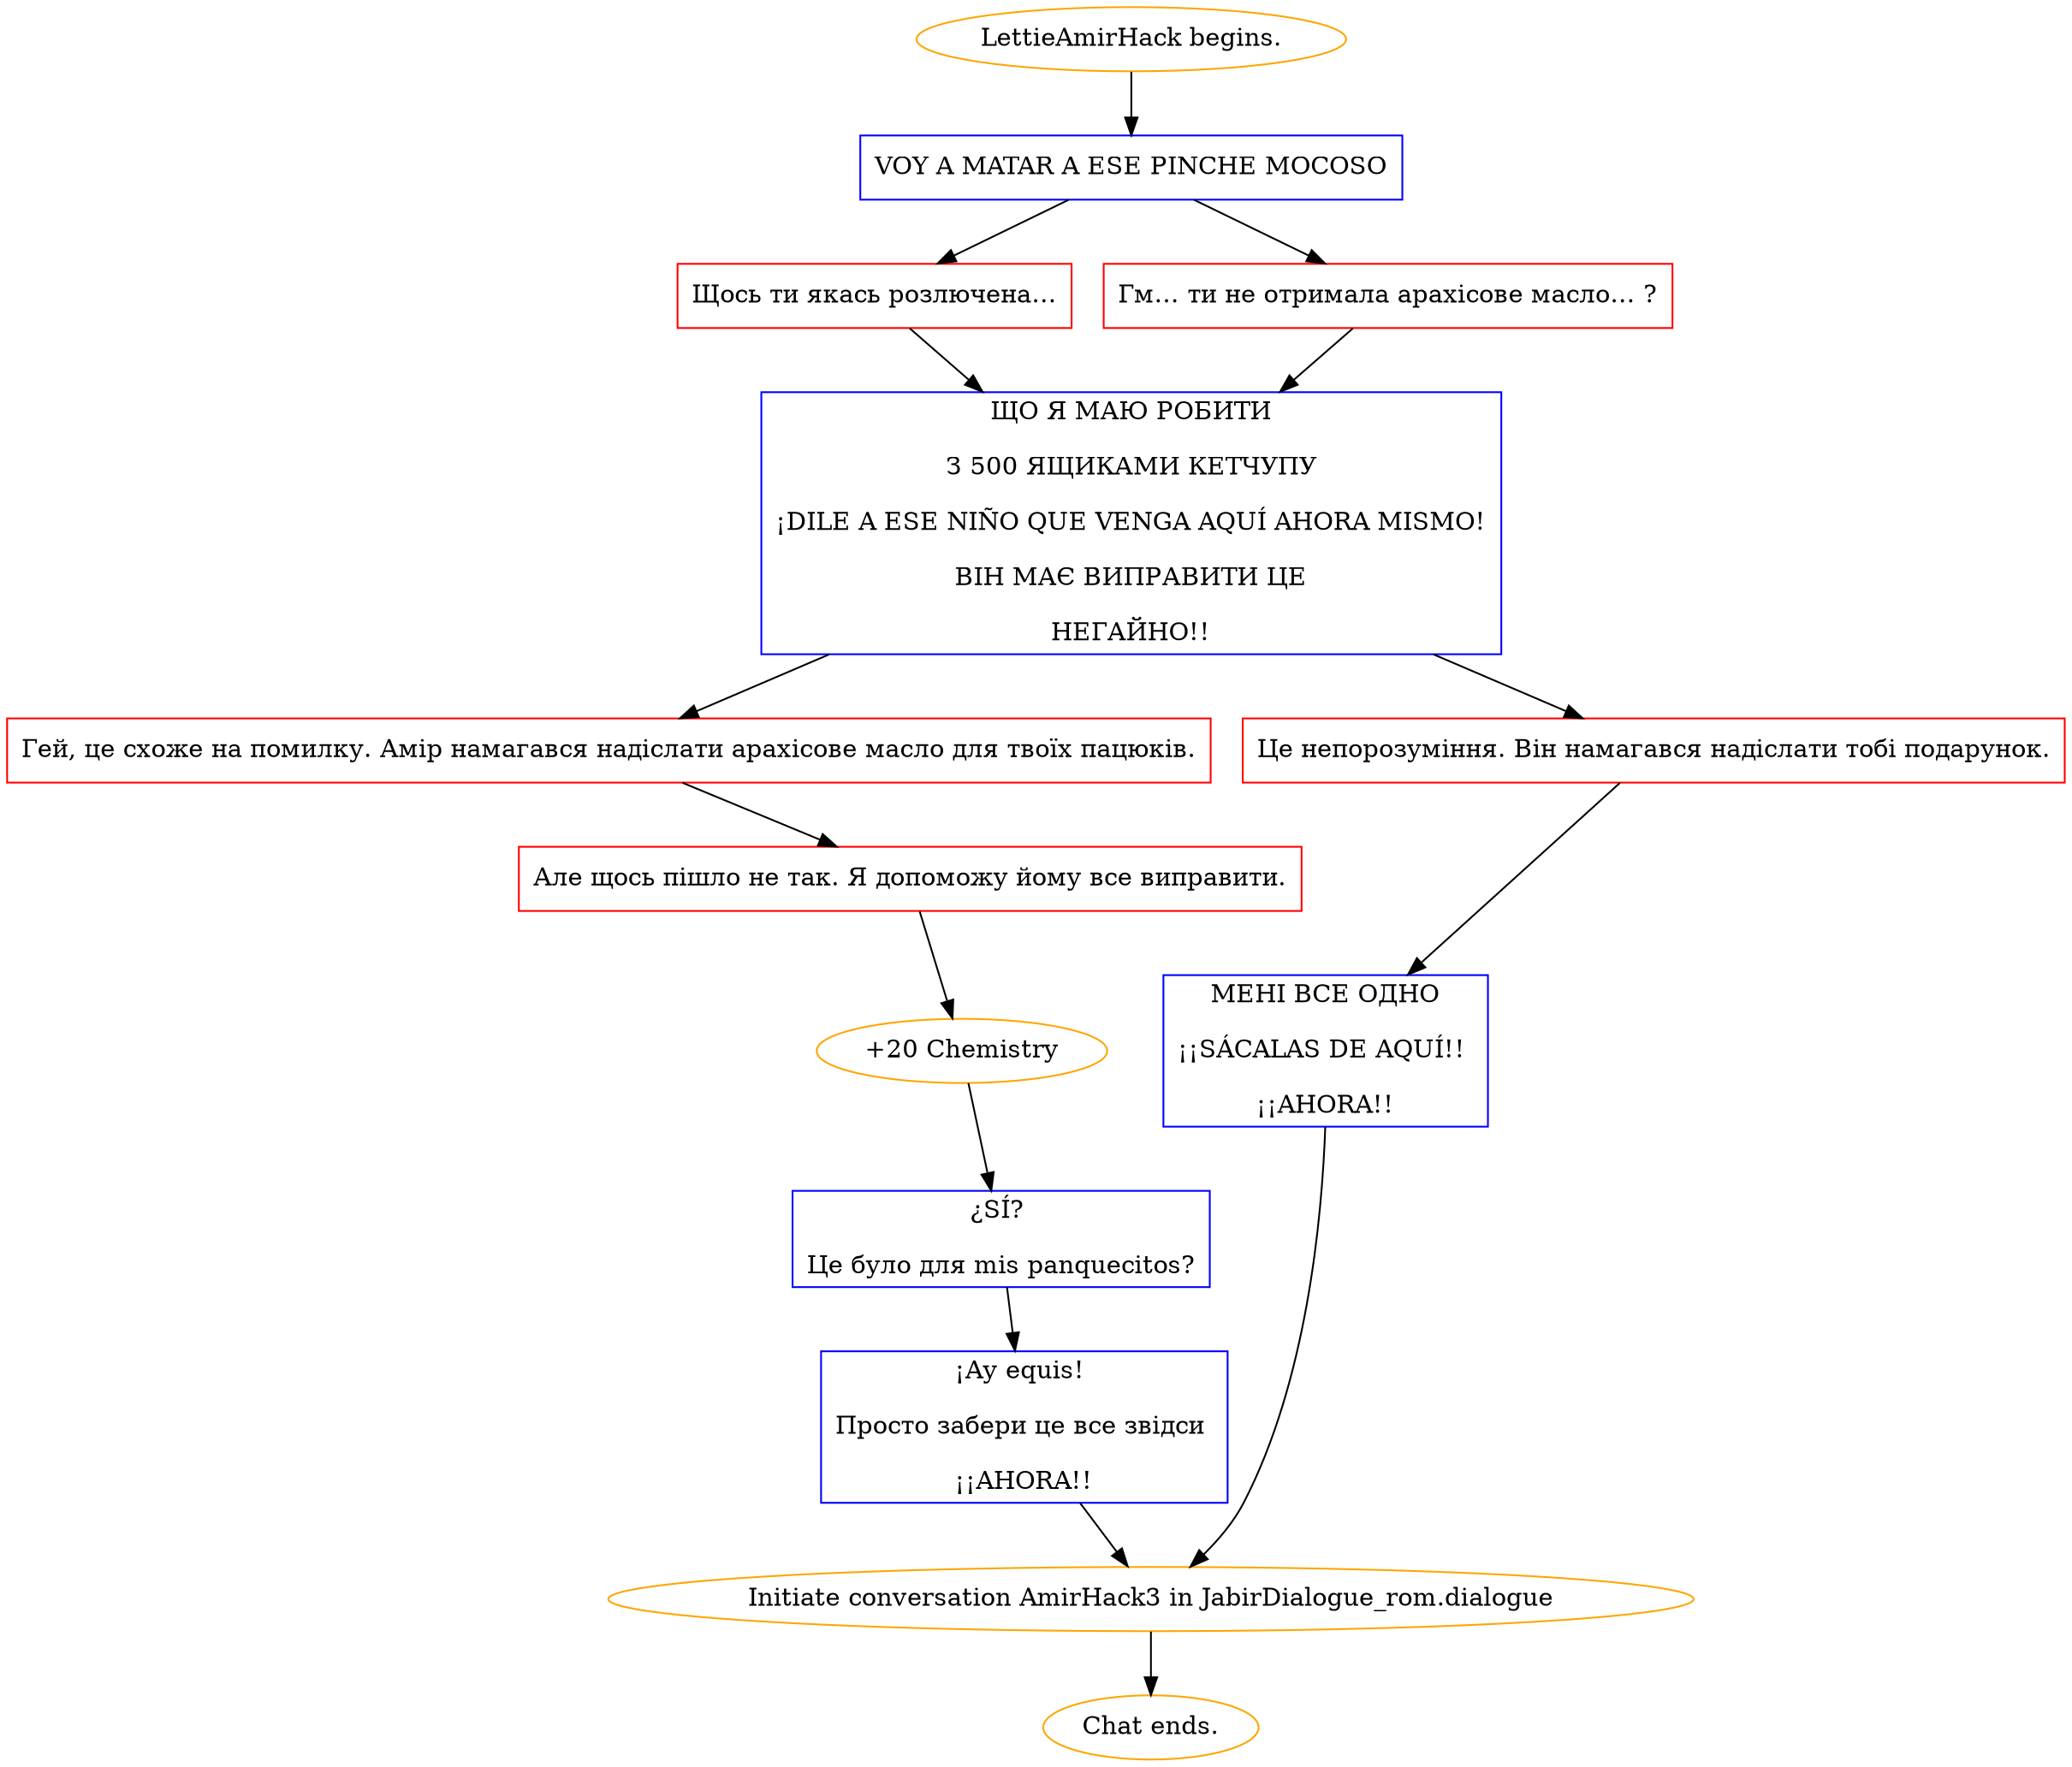 digraph {
	"LettieAmirHack begins." [color=orange];
		"LettieAmirHack begins." -> j2316161106;
	j2316161106 [label="VOY A MATAR A ESE PINCHE MOCOSO",shape=box,color=blue];
		j2316161106 -> j149072727;
		j2316161106 -> j1953550832;
	j149072727 [label="Щось ти якась розлючена…",shape=box,color=red];
		j149072727 -> j3171584988;
	j1953550832 [label="Гм… ти не отримала арахісове масло… ?",shape=box,color=red];
		j1953550832 -> j3171584988;
	j3171584988 [label="ЩО Я МАЮ РОБИТИ
З 500 ЯЩИКАМИ КЕТЧУПУ
¡DILE A ESE NIÑO QUE VENGA AQUÍ AHORA MISMO!
ВІН МАЄ ВИПРАВИТИ ЦЕ
НЕГАЙНО!!",shape=box,color=blue];
		j3171584988 -> j2103012460;
		j3171584988 -> j1696973341;
	j2103012460 [label="Гей, це схоже на помилку. Амір намагався надіслати арахісове масло для твоїх пацюків.",shape=box,color=red];
		j2103012460 -> j1354275069;
	j1696973341 [label="Це непорозуміння. Він намагався надіслати тобі подарунок.",shape=box,color=red];
		j1696973341 -> j3915581986;
	j1354275069 [label="Але щось пішло не так. Я допоможу йому все виправити.",shape=box,color=red];
		j1354275069 -> j206240123;
	j3915581986 [label="МЕНІ ВСЕ ОДНО
¡¡SÁCALAS DE AQUÍ!! 
¡¡AHORA!!",shape=box,color=blue];
		j3915581986 -> "Initiate conversation AmirHack3 in JabirDialogue_rom.dialogue";
	j206240123 [label="+20 Chemistry",color=orange];
		j206240123 -> j3036234881;
	"Initiate conversation AmirHack3 in JabirDialogue_rom.dialogue" [label="Initiate conversation AmirHack3 in JabirDialogue_rom.dialogue",color=orange];
		"Initiate conversation AmirHack3 in JabirDialogue_rom.dialogue" -> "Chat ends.";
	j3036234881 [label="¿SÍ? 
Це було для mis panquecitos?",shape=box,color=blue];
		j3036234881 -> j3457608661;
	"Chat ends." [color=orange];
	j3457608661 [label="¡Ay equis! 
Просто забери це все звідси 
¡¡AHORA!!",shape=box,color=blue];
		j3457608661 -> "Initiate conversation AmirHack3 in JabirDialogue_rom.dialogue";
}